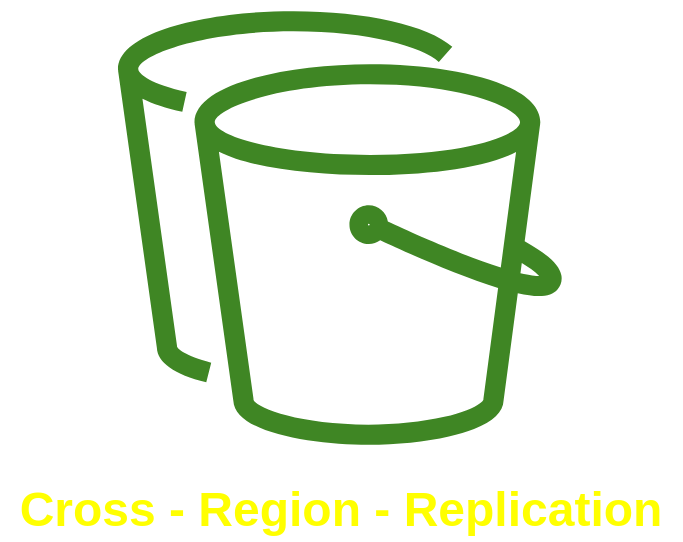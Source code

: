 <mxfile version="18.0.3" type="device"><diagram id="IRSR1mcOSwyzelB1SEQC" name="Aws - CLI - AWS Cross - Region - Replication"><mxGraphModel dx="1422" dy="804" grid="1" gridSize="10" guides="1" tooltips="1" connect="1" arrows="1" fold="1" page="1" pageScale="1" pageWidth="100000" pageHeight="100000" math="0" shadow="0"><root><mxCell id="0"/><mxCell id="1" parent="0"/><mxCell id="wHefC77gMJAqGBTu3oiN-1" value="" style="sketch=0;outlineConnect=0;fontColor=#232F3E;gradientColor=none;fillColor=#3F8624;strokeColor=none;dashed=0;verticalLabelPosition=bottom;verticalAlign=top;align=left;html=1;fontSize=12;fontStyle=0;aspect=fixed;pointerEvents=1;shape=mxgraph.aws4.replication;" vertex="1" parent="1"><mxGeometry x="580" y="30" width="222.15" height="228" as="geometry"/></mxCell><mxCell id="wHefC77gMJAqGBTu3oiN-2" value="Cross - Region - Replication" style="text;html=1;align=center;verticalAlign=middle;resizable=0;points=[];autosize=1;strokeColor=none;fillColor=none;fontSize=24;fontColor=#FFFF00;fontStyle=1" vertex="1" parent="1"><mxGeometry x="521.07" y="270" width="340" height="30" as="geometry"/></mxCell></root></mxGraphModel></diagram></mxfile>